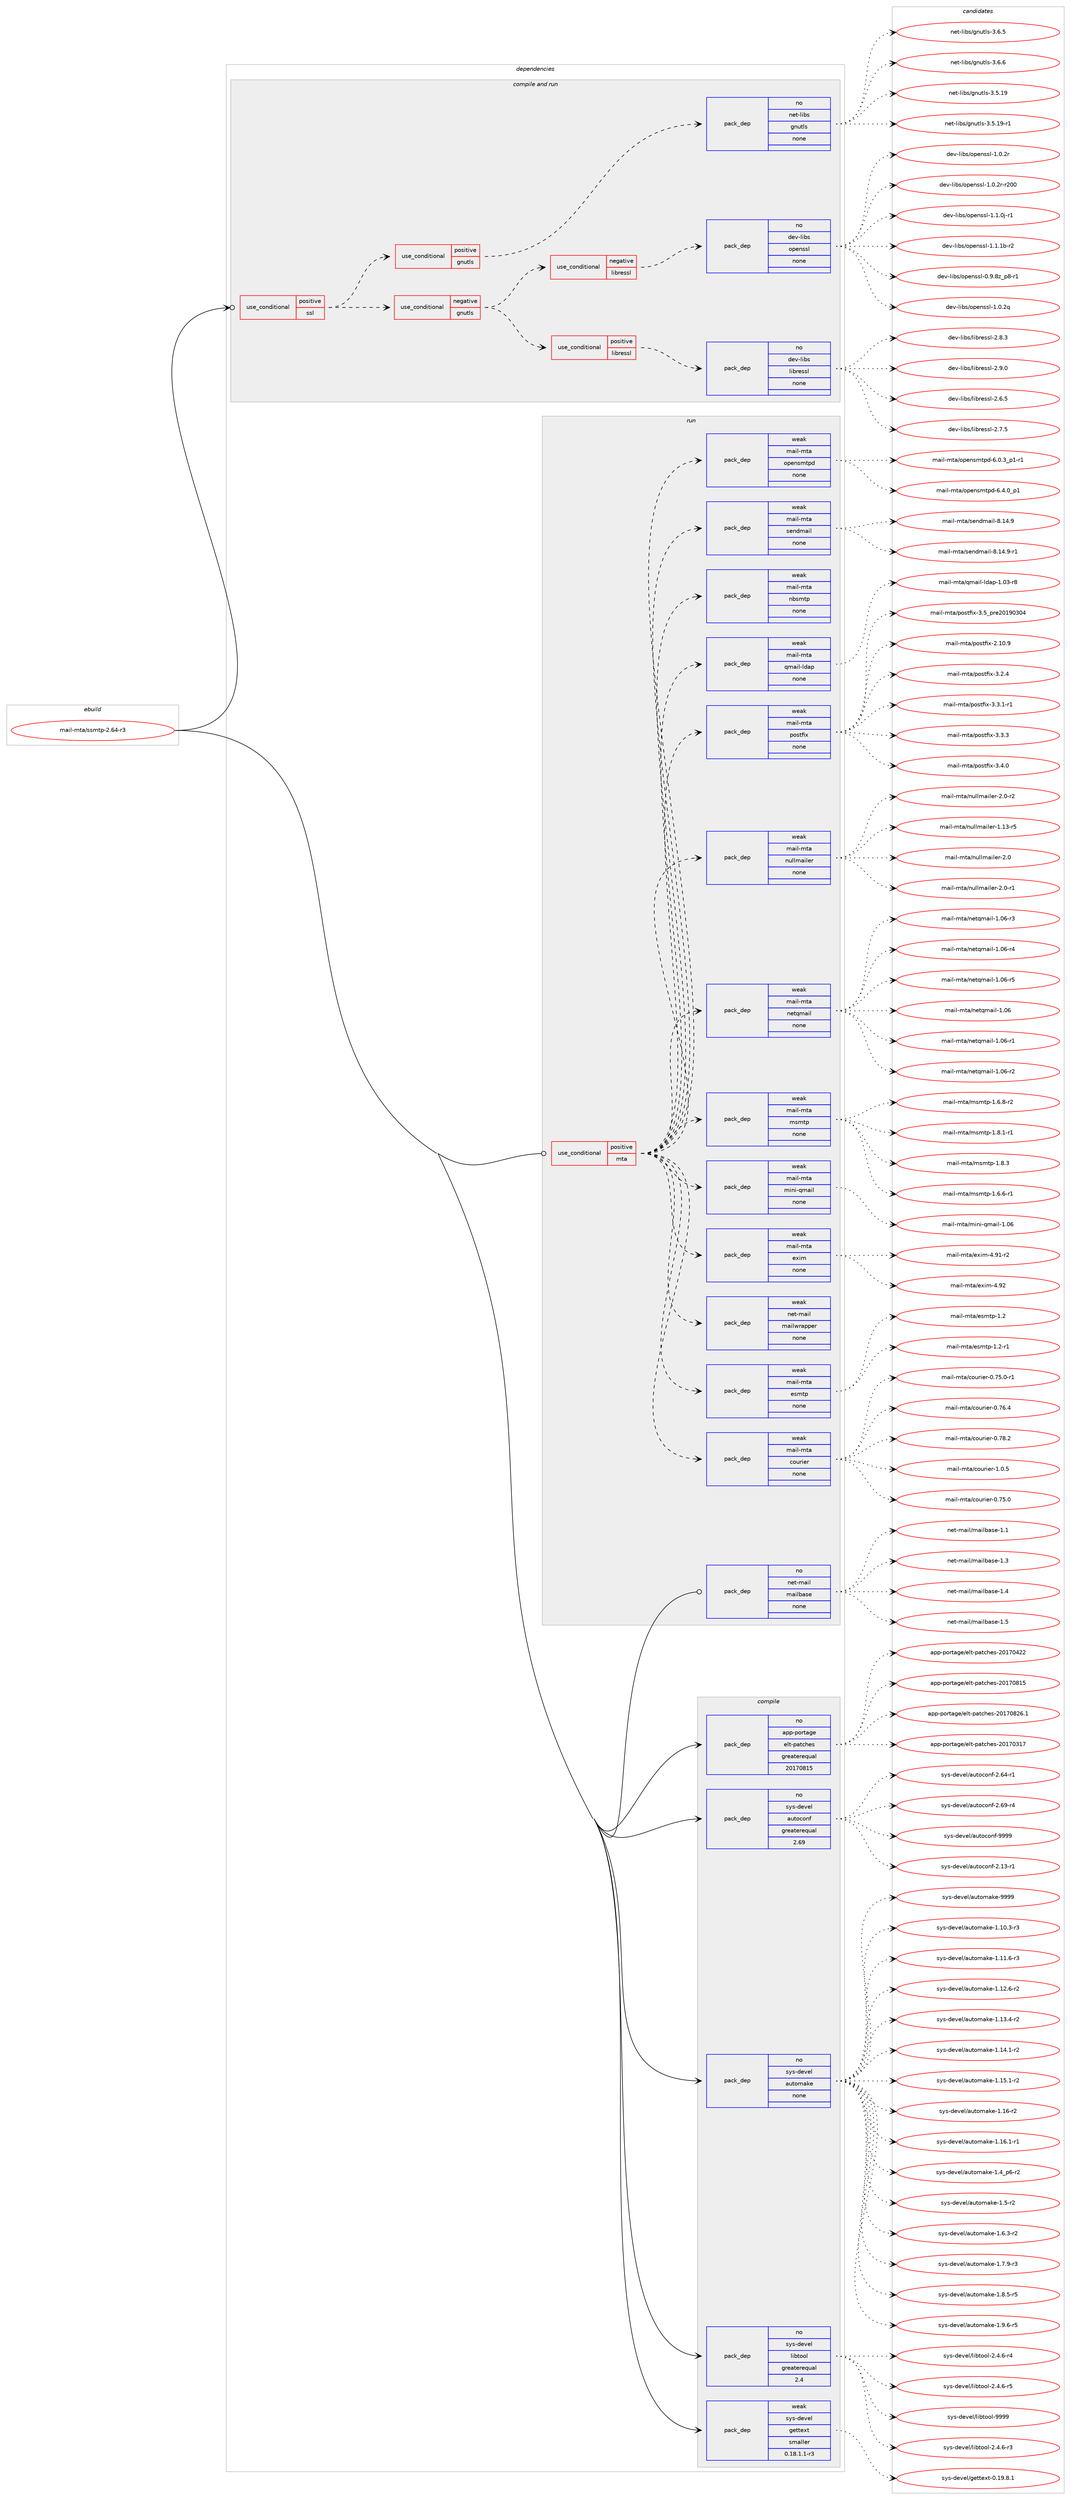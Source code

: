 digraph prolog {

# *************
# Graph options
# *************

newrank=true;
concentrate=true;
compound=true;
graph [rankdir=LR,fontname=Helvetica,fontsize=10,ranksep=1.5];#, ranksep=2.5, nodesep=0.2];
edge  [arrowhead=vee];
node  [fontname=Helvetica,fontsize=10];

# **********
# The ebuild
# **********

subgraph cluster_leftcol {
color=gray;
rank=same;
label=<<i>ebuild</i>>;
id [label="mail-mta/ssmtp-2.64-r3", color=red, width=4, href="../mail-mta/ssmtp-2.64-r3.svg"];
}

# ****************
# The dependencies
# ****************

subgraph cluster_midcol {
color=gray;
label=<<i>dependencies</i>>;
subgraph cluster_compile {
fillcolor="#eeeeee";
style=filled;
label=<<i>compile</i>>;
subgraph pack1141215 {
dependency1597802 [label=<<TABLE BORDER="0" CELLBORDER="1" CELLSPACING="0" CELLPADDING="4" WIDTH="220"><TR><TD ROWSPAN="6" CELLPADDING="30">pack_dep</TD></TR><TR><TD WIDTH="110">no</TD></TR><TR><TD>app-portage</TD></TR><TR><TD>elt-patches</TD></TR><TR><TD>greaterequal</TD></TR><TR><TD>20170815</TD></TR></TABLE>>, shape=none, color=blue];
}
id:e -> dependency1597802:w [weight=20,style="solid",arrowhead="vee"];
subgraph pack1141216 {
dependency1597803 [label=<<TABLE BORDER="0" CELLBORDER="1" CELLSPACING="0" CELLPADDING="4" WIDTH="220"><TR><TD ROWSPAN="6" CELLPADDING="30">pack_dep</TD></TR><TR><TD WIDTH="110">no</TD></TR><TR><TD>sys-devel</TD></TR><TR><TD>autoconf</TD></TR><TR><TD>greaterequal</TD></TR><TR><TD>2.69</TD></TR></TABLE>>, shape=none, color=blue];
}
id:e -> dependency1597803:w [weight=20,style="solid",arrowhead="vee"];
subgraph pack1141217 {
dependency1597804 [label=<<TABLE BORDER="0" CELLBORDER="1" CELLSPACING="0" CELLPADDING="4" WIDTH="220"><TR><TD ROWSPAN="6" CELLPADDING="30">pack_dep</TD></TR><TR><TD WIDTH="110">no</TD></TR><TR><TD>sys-devel</TD></TR><TR><TD>automake</TD></TR><TR><TD>none</TD></TR><TR><TD></TD></TR></TABLE>>, shape=none, color=blue];
}
id:e -> dependency1597804:w [weight=20,style="solid",arrowhead="vee"];
subgraph pack1141218 {
dependency1597805 [label=<<TABLE BORDER="0" CELLBORDER="1" CELLSPACING="0" CELLPADDING="4" WIDTH="220"><TR><TD ROWSPAN="6" CELLPADDING="30">pack_dep</TD></TR><TR><TD WIDTH="110">no</TD></TR><TR><TD>sys-devel</TD></TR><TR><TD>libtool</TD></TR><TR><TD>greaterequal</TD></TR><TR><TD>2.4</TD></TR></TABLE>>, shape=none, color=blue];
}
id:e -> dependency1597805:w [weight=20,style="solid",arrowhead="vee"];
subgraph pack1141219 {
dependency1597806 [label=<<TABLE BORDER="0" CELLBORDER="1" CELLSPACING="0" CELLPADDING="4" WIDTH="220"><TR><TD ROWSPAN="6" CELLPADDING="30">pack_dep</TD></TR><TR><TD WIDTH="110">weak</TD></TR><TR><TD>sys-devel</TD></TR><TR><TD>gettext</TD></TR><TR><TD>smaller</TD></TR><TR><TD>0.18.1.1-r3</TD></TR></TABLE>>, shape=none, color=blue];
}
id:e -> dependency1597806:w [weight=20,style="solid",arrowhead="vee"];
}
subgraph cluster_compileandrun {
fillcolor="#eeeeee";
style=filled;
label=<<i>compile and run</i>>;
subgraph cond431446 {
dependency1597807 [label=<<TABLE BORDER="0" CELLBORDER="1" CELLSPACING="0" CELLPADDING="4"><TR><TD ROWSPAN="3" CELLPADDING="10">use_conditional</TD></TR><TR><TD>positive</TD></TR><TR><TD>ssl</TD></TR></TABLE>>, shape=none, color=red];
subgraph cond431447 {
dependency1597808 [label=<<TABLE BORDER="0" CELLBORDER="1" CELLSPACING="0" CELLPADDING="4"><TR><TD ROWSPAN="3" CELLPADDING="10">use_conditional</TD></TR><TR><TD>positive</TD></TR><TR><TD>gnutls</TD></TR></TABLE>>, shape=none, color=red];
subgraph pack1141220 {
dependency1597809 [label=<<TABLE BORDER="0" CELLBORDER="1" CELLSPACING="0" CELLPADDING="4" WIDTH="220"><TR><TD ROWSPAN="6" CELLPADDING="30">pack_dep</TD></TR><TR><TD WIDTH="110">no</TD></TR><TR><TD>net-libs</TD></TR><TR><TD>gnutls</TD></TR><TR><TD>none</TD></TR><TR><TD></TD></TR></TABLE>>, shape=none, color=blue];
}
dependency1597808:e -> dependency1597809:w [weight=20,style="dashed",arrowhead="vee"];
}
dependency1597807:e -> dependency1597808:w [weight=20,style="dashed",arrowhead="vee"];
subgraph cond431448 {
dependency1597810 [label=<<TABLE BORDER="0" CELLBORDER="1" CELLSPACING="0" CELLPADDING="4"><TR><TD ROWSPAN="3" CELLPADDING="10">use_conditional</TD></TR><TR><TD>negative</TD></TR><TR><TD>gnutls</TD></TR></TABLE>>, shape=none, color=red];
subgraph cond431449 {
dependency1597811 [label=<<TABLE BORDER="0" CELLBORDER="1" CELLSPACING="0" CELLPADDING="4"><TR><TD ROWSPAN="3" CELLPADDING="10">use_conditional</TD></TR><TR><TD>negative</TD></TR><TR><TD>libressl</TD></TR></TABLE>>, shape=none, color=red];
subgraph pack1141221 {
dependency1597812 [label=<<TABLE BORDER="0" CELLBORDER="1" CELLSPACING="0" CELLPADDING="4" WIDTH="220"><TR><TD ROWSPAN="6" CELLPADDING="30">pack_dep</TD></TR><TR><TD WIDTH="110">no</TD></TR><TR><TD>dev-libs</TD></TR><TR><TD>openssl</TD></TR><TR><TD>none</TD></TR><TR><TD></TD></TR></TABLE>>, shape=none, color=blue];
}
dependency1597811:e -> dependency1597812:w [weight=20,style="dashed",arrowhead="vee"];
}
dependency1597810:e -> dependency1597811:w [weight=20,style="dashed",arrowhead="vee"];
subgraph cond431450 {
dependency1597813 [label=<<TABLE BORDER="0" CELLBORDER="1" CELLSPACING="0" CELLPADDING="4"><TR><TD ROWSPAN="3" CELLPADDING="10">use_conditional</TD></TR><TR><TD>positive</TD></TR><TR><TD>libressl</TD></TR></TABLE>>, shape=none, color=red];
subgraph pack1141222 {
dependency1597814 [label=<<TABLE BORDER="0" CELLBORDER="1" CELLSPACING="0" CELLPADDING="4" WIDTH="220"><TR><TD ROWSPAN="6" CELLPADDING="30">pack_dep</TD></TR><TR><TD WIDTH="110">no</TD></TR><TR><TD>dev-libs</TD></TR><TR><TD>libressl</TD></TR><TR><TD>none</TD></TR><TR><TD></TD></TR></TABLE>>, shape=none, color=blue];
}
dependency1597813:e -> dependency1597814:w [weight=20,style="dashed",arrowhead="vee"];
}
dependency1597810:e -> dependency1597813:w [weight=20,style="dashed",arrowhead="vee"];
}
dependency1597807:e -> dependency1597810:w [weight=20,style="dashed",arrowhead="vee"];
}
id:e -> dependency1597807:w [weight=20,style="solid",arrowhead="odotvee"];
}
subgraph cluster_run {
fillcolor="#eeeeee";
style=filled;
label=<<i>run</i>>;
subgraph cond431451 {
dependency1597815 [label=<<TABLE BORDER="0" CELLBORDER="1" CELLSPACING="0" CELLPADDING="4"><TR><TD ROWSPAN="3" CELLPADDING="10">use_conditional</TD></TR><TR><TD>positive</TD></TR><TR><TD>mta</TD></TR></TABLE>>, shape=none, color=red];
subgraph pack1141223 {
dependency1597816 [label=<<TABLE BORDER="0" CELLBORDER="1" CELLSPACING="0" CELLPADDING="4" WIDTH="220"><TR><TD ROWSPAN="6" CELLPADDING="30">pack_dep</TD></TR><TR><TD WIDTH="110">weak</TD></TR><TR><TD>net-mail</TD></TR><TR><TD>mailwrapper</TD></TR><TR><TD>none</TD></TR><TR><TD></TD></TR></TABLE>>, shape=none, color=blue];
}
dependency1597815:e -> dependency1597816:w [weight=20,style="dashed",arrowhead="vee"];
subgraph pack1141224 {
dependency1597817 [label=<<TABLE BORDER="0" CELLBORDER="1" CELLSPACING="0" CELLPADDING="4" WIDTH="220"><TR><TD ROWSPAN="6" CELLPADDING="30">pack_dep</TD></TR><TR><TD WIDTH="110">weak</TD></TR><TR><TD>mail-mta</TD></TR><TR><TD>courier</TD></TR><TR><TD>none</TD></TR><TR><TD></TD></TR></TABLE>>, shape=none, color=blue];
}
dependency1597815:e -> dependency1597817:w [weight=20,style="dashed",arrowhead="vee"];
subgraph pack1141225 {
dependency1597818 [label=<<TABLE BORDER="0" CELLBORDER="1" CELLSPACING="0" CELLPADDING="4" WIDTH="220"><TR><TD ROWSPAN="6" CELLPADDING="30">pack_dep</TD></TR><TR><TD WIDTH="110">weak</TD></TR><TR><TD>mail-mta</TD></TR><TR><TD>esmtp</TD></TR><TR><TD>none</TD></TR><TR><TD></TD></TR></TABLE>>, shape=none, color=blue];
}
dependency1597815:e -> dependency1597818:w [weight=20,style="dashed",arrowhead="vee"];
subgraph pack1141226 {
dependency1597819 [label=<<TABLE BORDER="0" CELLBORDER="1" CELLSPACING="0" CELLPADDING="4" WIDTH="220"><TR><TD ROWSPAN="6" CELLPADDING="30">pack_dep</TD></TR><TR><TD WIDTH="110">weak</TD></TR><TR><TD>mail-mta</TD></TR><TR><TD>exim</TD></TR><TR><TD>none</TD></TR><TR><TD></TD></TR></TABLE>>, shape=none, color=blue];
}
dependency1597815:e -> dependency1597819:w [weight=20,style="dashed",arrowhead="vee"];
subgraph pack1141227 {
dependency1597820 [label=<<TABLE BORDER="0" CELLBORDER="1" CELLSPACING="0" CELLPADDING="4" WIDTH="220"><TR><TD ROWSPAN="6" CELLPADDING="30">pack_dep</TD></TR><TR><TD WIDTH="110">weak</TD></TR><TR><TD>mail-mta</TD></TR><TR><TD>mini-qmail</TD></TR><TR><TD>none</TD></TR><TR><TD></TD></TR></TABLE>>, shape=none, color=blue];
}
dependency1597815:e -> dependency1597820:w [weight=20,style="dashed",arrowhead="vee"];
subgraph pack1141228 {
dependency1597821 [label=<<TABLE BORDER="0" CELLBORDER="1" CELLSPACING="0" CELLPADDING="4" WIDTH="220"><TR><TD ROWSPAN="6" CELLPADDING="30">pack_dep</TD></TR><TR><TD WIDTH="110">weak</TD></TR><TR><TD>mail-mta</TD></TR><TR><TD>msmtp</TD></TR><TR><TD>none</TD></TR><TR><TD></TD></TR></TABLE>>, shape=none, color=blue];
}
dependency1597815:e -> dependency1597821:w [weight=20,style="dashed",arrowhead="vee"];
subgraph pack1141229 {
dependency1597822 [label=<<TABLE BORDER="0" CELLBORDER="1" CELLSPACING="0" CELLPADDING="4" WIDTH="220"><TR><TD ROWSPAN="6" CELLPADDING="30">pack_dep</TD></TR><TR><TD WIDTH="110">weak</TD></TR><TR><TD>mail-mta</TD></TR><TR><TD>nbsmtp</TD></TR><TR><TD>none</TD></TR><TR><TD></TD></TR></TABLE>>, shape=none, color=blue];
}
dependency1597815:e -> dependency1597822:w [weight=20,style="dashed",arrowhead="vee"];
subgraph pack1141230 {
dependency1597823 [label=<<TABLE BORDER="0" CELLBORDER="1" CELLSPACING="0" CELLPADDING="4" WIDTH="220"><TR><TD ROWSPAN="6" CELLPADDING="30">pack_dep</TD></TR><TR><TD WIDTH="110">weak</TD></TR><TR><TD>mail-mta</TD></TR><TR><TD>netqmail</TD></TR><TR><TD>none</TD></TR><TR><TD></TD></TR></TABLE>>, shape=none, color=blue];
}
dependency1597815:e -> dependency1597823:w [weight=20,style="dashed",arrowhead="vee"];
subgraph pack1141231 {
dependency1597824 [label=<<TABLE BORDER="0" CELLBORDER="1" CELLSPACING="0" CELLPADDING="4" WIDTH="220"><TR><TD ROWSPAN="6" CELLPADDING="30">pack_dep</TD></TR><TR><TD WIDTH="110">weak</TD></TR><TR><TD>mail-mta</TD></TR><TR><TD>nullmailer</TD></TR><TR><TD>none</TD></TR><TR><TD></TD></TR></TABLE>>, shape=none, color=blue];
}
dependency1597815:e -> dependency1597824:w [weight=20,style="dashed",arrowhead="vee"];
subgraph pack1141232 {
dependency1597825 [label=<<TABLE BORDER="0" CELLBORDER="1" CELLSPACING="0" CELLPADDING="4" WIDTH="220"><TR><TD ROWSPAN="6" CELLPADDING="30">pack_dep</TD></TR><TR><TD WIDTH="110">weak</TD></TR><TR><TD>mail-mta</TD></TR><TR><TD>postfix</TD></TR><TR><TD>none</TD></TR><TR><TD></TD></TR></TABLE>>, shape=none, color=blue];
}
dependency1597815:e -> dependency1597825:w [weight=20,style="dashed",arrowhead="vee"];
subgraph pack1141233 {
dependency1597826 [label=<<TABLE BORDER="0" CELLBORDER="1" CELLSPACING="0" CELLPADDING="4" WIDTH="220"><TR><TD ROWSPAN="6" CELLPADDING="30">pack_dep</TD></TR><TR><TD WIDTH="110">weak</TD></TR><TR><TD>mail-mta</TD></TR><TR><TD>qmail-ldap</TD></TR><TR><TD>none</TD></TR><TR><TD></TD></TR></TABLE>>, shape=none, color=blue];
}
dependency1597815:e -> dependency1597826:w [weight=20,style="dashed",arrowhead="vee"];
subgraph pack1141234 {
dependency1597827 [label=<<TABLE BORDER="0" CELLBORDER="1" CELLSPACING="0" CELLPADDING="4" WIDTH="220"><TR><TD ROWSPAN="6" CELLPADDING="30">pack_dep</TD></TR><TR><TD WIDTH="110">weak</TD></TR><TR><TD>mail-mta</TD></TR><TR><TD>sendmail</TD></TR><TR><TD>none</TD></TR><TR><TD></TD></TR></TABLE>>, shape=none, color=blue];
}
dependency1597815:e -> dependency1597827:w [weight=20,style="dashed",arrowhead="vee"];
subgraph pack1141235 {
dependency1597828 [label=<<TABLE BORDER="0" CELLBORDER="1" CELLSPACING="0" CELLPADDING="4" WIDTH="220"><TR><TD ROWSPAN="6" CELLPADDING="30">pack_dep</TD></TR><TR><TD WIDTH="110">weak</TD></TR><TR><TD>mail-mta</TD></TR><TR><TD>opensmtpd</TD></TR><TR><TD>none</TD></TR><TR><TD></TD></TR></TABLE>>, shape=none, color=blue];
}
dependency1597815:e -> dependency1597828:w [weight=20,style="dashed",arrowhead="vee"];
}
id:e -> dependency1597815:w [weight=20,style="solid",arrowhead="odot"];
subgraph pack1141236 {
dependency1597829 [label=<<TABLE BORDER="0" CELLBORDER="1" CELLSPACING="0" CELLPADDING="4" WIDTH="220"><TR><TD ROWSPAN="6" CELLPADDING="30">pack_dep</TD></TR><TR><TD WIDTH="110">no</TD></TR><TR><TD>net-mail</TD></TR><TR><TD>mailbase</TD></TR><TR><TD>none</TD></TR><TR><TD></TD></TR></TABLE>>, shape=none, color=blue];
}
id:e -> dependency1597829:w [weight=20,style="solid",arrowhead="odot"];
}
}

# **************
# The candidates
# **************

subgraph cluster_choices {
rank=same;
color=gray;
label=<<i>candidates</i>>;

subgraph choice1141215 {
color=black;
nodesep=1;
choice97112112451121111141169710310147101108116451129711699104101115455048495548514955 [label="app-portage/elt-patches-20170317", color=red, width=4,href="../app-portage/elt-patches-20170317.svg"];
choice97112112451121111141169710310147101108116451129711699104101115455048495548525050 [label="app-portage/elt-patches-20170422", color=red, width=4,href="../app-portage/elt-patches-20170422.svg"];
choice97112112451121111141169710310147101108116451129711699104101115455048495548564953 [label="app-portage/elt-patches-20170815", color=red, width=4,href="../app-portage/elt-patches-20170815.svg"];
choice971121124511211111411697103101471011081164511297116991041011154550484955485650544649 [label="app-portage/elt-patches-20170826.1", color=red, width=4,href="../app-portage/elt-patches-20170826.1.svg"];
dependency1597802:e -> choice97112112451121111141169710310147101108116451129711699104101115455048495548514955:w [style=dotted,weight="100"];
dependency1597802:e -> choice97112112451121111141169710310147101108116451129711699104101115455048495548525050:w [style=dotted,weight="100"];
dependency1597802:e -> choice97112112451121111141169710310147101108116451129711699104101115455048495548564953:w [style=dotted,weight="100"];
dependency1597802:e -> choice971121124511211111411697103101471011081164511297116991041011154550484955485650544649:w [style=dotted,weight="100"];
}
subgraph choice1141216 {
color=black;
nodesep=1;
choice1151211154510010111810110847971171161119911111010245504649514511449 [label="sys-devel/autoconf-2.13-r1", color=red, width=4,href="../sys-devel/autoconf-2.13-r1.svg"];
choice1151211154510010111810110847971171161119911111010245504654524511449 [label="sys-devel/autoconf-2.64-r1", color=red, width=4,href="../sys-devel/autoconf-2.64-r1.svg"];
choice1151211154510010111810110847971171161119911111010245504654574511452 [label="sys-devel/autoconf-2.69-r4", color=red, width=4,href="../sys-devel/autoconf-2.69-r4.svg"];
choice115121115451001011181011084797117116111991111101024557575757 [label="sys-devel/autoconf-9999", color=red, width=4,href="../sys-devel/autoconf-9999.svg"];
dependency1597803:e -> choice1151211154510010111810110847971171161119911111010245504649514511449:w [style=dotted,weight="100"];
dependency1597803:e -> choice1151211154510010111810110847971171161119911111010245504654524511449:w [style=dotted,weight="100"];
dependency1597803:e -> choice1151211154510010111810110847971171161119911111010245504654574511452:w [style=dotted,weight="100"];
dependency1597803:e -> choice115121115451001011181011084797117116111991111101024557575757:w [style=dotted,weight="100"];
}
subgraph choice1141217 {
color=black;
nodesep=1;
choice11512111545100101118101108479711711611110997107101454946494846514511451 [label="sys-devel/automake-1.10.3-r3", color=red, width=4,href="../sys-devel/automake-1.10.3-r3.svg"];
choice11512111545100101118101108479711711611110997107101454946494946544511451 [label="sys-devel/automake-1.11.6-r3", color=red, width=4,href="../sys-devel/automake-1.11.6-r3.svg"];
choice11512111545100101118101108479711711611110997107101454946495046544511450 [label="sys-devel/automake-1.12.6-r2", color=red, width=4,href="../sys-devel/automake-1.12.6-r2.svg"];
choice11512111545100101118101108479711711611110997107101454946495146524511450 [label="sys-devel/automake-1.13.4-r2", color=red, width=4,href="../sys-devel/automake-1.13.4-r2.svg"];
choice11512111545100101118101108479711711611110997107101454946495246494511450 [label="sys-devel/automake-1.14.1-r2", color=red, width=4,href="../sys-devel/automake-1.14.1-r2.svg"];
choice11512111545100101118101108479711711611110997107101454946495346494511450 [label="sys-devel/automake-1.15.1-r2", color=red, width=4,href="../sys-devel/automake-1.15.1-r2.svg"];
choice1151211154510010111810110847971171161111099710710145494649544511450 [label="sys-devel/automake-1.16-r2", color=red, width=4,href="../sys-devel/automake-1.16-r2.svg"];
choice11512111545100101118101108479711711611110997107101454946495446494511449 [label="sys-devel/automake-1.16.1-r1", color=red, width=4,href="../sys-devel/automake-1.16.1-r1.svg"];
choice115121115451001011181011084797117116111109971071014549465295112544511450 [label="sys-devel/automake-1.4_p6-r2", color=red, width=4,href="../sys-devel/automake-1.4_p6-r2.svg"];
choice11512111545100101118101108479711711611110997107101454946534511450 [label="sys-devel/automake-1.5-r2", color=red, width=4,href="../sys-devel/automake-1.5-r2.svg"];
choice115121115451001011181011084797117116111109971071014549465446514511450 [label="sys-devel/automake-1.6.3-r2", color=red, width=4,href="../sys-devel/automake-1.6.3-r2.svg"];
choice115121115451001011181011084797117116111109971071014549465546574511451 [label="sys-devel/automake-1.7.9-r3", color=red, width=4,href="../sys-devel/automake-1.7.9-r3.svg"];
choice115121115451001011181011084797117116111109971071014549465646534511453 [label="sys-devel/automake-1.8.5-r5", color=red, width=4,href="../sys-devel/automake-1.8.5-r5.svg"];
choice115121115451001011181011084797117116111109971071014549465746544511453 [label="sys-devel/automake-1.9.6-r5", color=red, width=4,href="../sys-devel/automake-1.9.6-r5.svg"];
choice115121115451001011181011084797117116111109971071014557575757 [label="sys-devel/automake-9999", color=red, width=4,href="../sys-devel/automake-9999.svg"];
dependency1597804:e -> choice11512111545100101118101108479711711611110997107101454946494846514511451:w [style=dotted,weight="100"];
dependency1597804:e -> choice11512111545100101118101108479711711611110997107101454946494946544511451:w [style=dotted,weight="100"];
dependency1597804:e -> choice11512111545100101118101108479711711611110997107101454946495046544511450:w [style=dotted,weight="100"];
dependency1597804:e -> choice11512111545100101118101108479711711611110997107101454946495146524511450:w [style=dotted,weight="100"];
dependency1597804:e -> choice11512111545100101118101108479711711611110997107101454946495246494511450:w [style=dotted,weight="100"];
dependency1597804:e -> choice11512111545100101118101108479711711611110997107101454946495346494511450:w [style=dotted,weight="100"];
dependency1597804:e -> choice1151211154510010111810110847971171161111099710710145494649544511450:w [style=dotted,weight="100"];
dependency1597804:e -> choice11512111545100101118101108479711711611110997107101454946495446494511449:w [style=dotted,weight="100"];
dependency1597804:e -> choice115121115451001011181011084797117116111109971071014549465295112544511450:w [style=dotted,weight="100"];
dependency1597804:e -> choice11512111545100101118101108479711711611110997107101454946534511450:w [style=dotted,weight="100"];
dependency1597804:e -> choice115121115451001011181011084797117116111109971071014549465446514511450:w [style=dotted,weight="100"];
dependency1597804:e -> choice115121115451001011181011084797117116111109971071014549465546574511451:w [style=dotted,weight="100"];
dependency1597804:e -> choice115121115451001011181011084797117116111109971071014549465646534511453:w [style=dotted,weight="100"];
dependency1597804:e -> choice115121115451001011181011084797117116111109971071014549465746544511453:w [style=dotted,weight="100"];
dependency1597804:e -> choice115121115451001011181011084797117116111109971071014557575757:w [style=dotted,weight="100"];
}
subgraph choice1141218 {
color=black;
nodesep=1;
choice1151211154510010111810110847108105981161111111084550465246544511451 [label="sys-devel/libtool-2.4.6-r3", color=red, width=4,href="../sys-devel/libtool-2.4.6-r3.svg"];
choice1151211154510010111810110847108105981161111111084550465246544511452 [label="sys-devel/libtool-2.4.6-r4", color=red, width=4,href="../sys-devel/libtool-2.4.6-r4.svg"];
choice1151211154510010111810110847108105981161111111084550465246544511453 [label="sys-devel/libtool-2.4.6-r5", color=red, width=4,href="../sys-devel/libtool-2.4.6-r5.svg"];
choice1151211154510010111810110847108105981161111111084557575757 [label="sys-devel/libtool-9999", color=red, width=4,href="../sys-devel/libtool-9999.svg"];
dependency1597805:e -> choice1151211154510010111810110847108105981161111111084550465246544511451:w [style=dotted,weight="100"];
dependency1597805:e -> choice1151211154510010111810110847108105981161111111084550465246544511452:w [style=dotted,weight="100"];
dependency1597805:e -> choice1151211154510010111810110847108105981161111111084550465246544511453:w [style=dotted,weight="100"];
dependency1597805:e -> choice1151211154510010111810110847108105981161111111084557575757:w [style=dotted,weight="100"];
}
subgraph choice1141219 {
color=black;
nodesep=1;
choice1151211154510010111810110847103101116116101120116454846495746564649 [label="sys-devel/gettext-0.19.8.1", color=red, width=4,href="../sys-devel/gettext-0.19.8.1.svg"];
dependency1597806:e -> choice1151211154510010111810110847103101116116101120116454846495746564649:w [style=dotted,weight="100"];
}
subgraph choice1141220 {
color=black;
nodesep=1;
choice11010111645108105981154710311011711610811545514653464957 [label="net-libs/gnutls-3.5.19", color=red, width=4,href="../net-libs/gnutls-3.5.19.svg"];
choice110101116451081059811547103110117116108115455146534649574511449 [label="net-libs/gnutls-3.5.19-r1", color=red, width=4,href="../net-libs/gnutls-3.5.19-r1.svg"];
choice110101116451081059811547103110117116108115455146544653 [label="net-libs/gnutls-3.6.5", color=red, width=4,href="../net-libs/gnutls-3.6.5.svg"];
choice110101116451081059811547103110117116108115455146544654 [label="net-libs/gnutls-3.6.6", color=red, width=4,href="../net-libs/gnutls-3.6.6.svg"];
dependency1597809:e -> choice11010111645108105981154710311011711610811545514653464957:w [style=dotted,weight="100"];
dependency1597809:e -> choice110101116451081059811547103110117116108115455146534649574511449:w [style=dotted,weight="100"];
dependency1597809:e -> choice110101116451081059811547103110117116108115455146544653:w [style=dotted,weight="100"];
dependency1597809:e -> choice110101116451081059811547103110117116108115455146544654:w [style=dotted,weight="100"];
}
subgraph choice1141221 {
color=black;
nodesep=1;
choice10010111845108105981154711111210111011511510845484657465612295112564511449 [label="dev-libs/openssl-0.9.8z_p8-r1", color=red, width=4,href="../dev-libs/openssl-0.9.8z_p8-r1.svg"];
choice100101118451081059811547111112101110115115108454946484650113 [label="dev-libs/openssl-1.0.2q", color=red, width=4,href="../dev-libs/openssl-1.0.2q.svg"];
choice100101118451081059811547111112101110115115108454946484650114 [label="dev-libs/openssl-1.0.2r", color=red, width=4,href="../dev-libs/openssl-1.0.2r.svg"];
choice10010111845108105981154711111210111011511510845494648465011445114504848 [label="dev-libs/openssl-1.0.2r-r200", color=red, width=4,href="../dev-libs/openssl-1.0.2r-r200.svg"];
choice1001011184510810598115471111121011101151151084549464946481064511449 [label="dev-libs/openssl-1.1.0j-r1", color=red, width=4,href="../dev-libs/openssl-1.1.0j-r1.svg"];
choice100101118451081059811547111112101110115115108454946494649984511450 [label="dev-libs/openssl-1.1.1b-r2", color=red, width=4,href="../dev-libs/openssl-1.1.1b-r2.svg"];
dependency1597812:e -> choice10010111845108105981154711111210111011511510845484657465612295112564511449:w [style=dotted,weight="100"];
dependency1597812:e -> choice100101118451081059811547111112101110115115108454946484650113:w [style=dotted,weight="100"];
dependency1597812:e -> choice100101118451081059811547111112101110115115108454946484650114:w [style=dotted,weight="100"];
dependency1597812:e -> choice10010111845108105981154711111210111011511510845494648465011445114504848:w [style=dotted,weight="100"];
dependency1597812:e -> choice1001011184510810598115471111121011101151151084549464946481064511449:w [style=dotted,weight="100"];
dependency1597812:e -> choice100101118451081059811547111112101110115115108454946494649984511450:w [style=dotted,weight="100"];
}
subgraph choice1141222 {
color=black;
nodesep=1;
choice10010111845108105981154710810598114101115115108455046544653 [label="dev-libs/libressl-2.6.5", color=red, width=4,href="../dev-libs/libressl-2.6.5.svg"];
choice10010111845108105981154710810598114101115115108455046554653 [label="dev-libs/libressl-2.7.5", color=red, width=4,href="../dev-libs/libressl-2.7.5.svg"];
choice10010111845108105981154710810598114101115115108455046564651 [label="dev-libs/libressl-2.8.3", color=red, width=4,href="../dev-libs/libressl-2.8.3.svg"];
choice10010111845108105981154710810598114101115115108455046574648 [label="dev-libs/libressl-2.9.0", color=red, width=4,href="../dev-libs/libressl-2.9.0.svg"];
dependency1597814:e -> choice10010111845108105981154710810598114101115115108455046544653:w [style=dotted,weight="100"];
dependency1597814:e -> choice10010111845108105981154710810598114101115115108455046554653:w [style=dotted,weight="100"];
dependency1597814:e -> choice10010111845108105981154710810598114101115115108455046564651:w [style=dotted,weight="100"];
dependency1597814:e -> choice10010111845108105981154710810598114101115115108455046574648:w [style=dotted,weight="100"];
}
subgraph choice1141223 {
color=black;
nodesep=1;
}
subgraph choice1141224 {
color=black;
nodesep=1;
choice109971051084510911697479911111711410510111445484655534648 [label="mail-mta/courier-0.75.0", color=red, width=4,href="../mail-mta/courier-0.75.0.svg"];
choice1099710510845109116974799111117114105101114454846555346484511449 [label="mail-mta/courier-0.75.0-r1", color=red, width=4,href="../mail-mta/courier-0.75.0-r1.svg"];
choice109971051084510911697479911111711410510111445484655544652 [label="mail-mta/courier-0.76.4", color=red, width=4,href="../mail-mta/courier-0.76.4.svg"];
choice109971051084510911697479911111711410510111445484655564650 [label="mail-mta/courier-0.78.2", color=red, width=4,href="../mail-mta/courier-0.78.2.svg"];
choice1099710510845109116974799111117114105101114454946484653 [label="mail-mta/courier-1.0.5", color=red, width=4,href="../mail-mta/courier-1.0.5.svg"];
dependency1597817:e -> choice109971051084510911697479911111711410510111445484655534648:w [style=dotted,weight="100"];
dependency1597817:e -> choice1099710510845109116974799111117114105101114454846555346484511449:w [style=dotted,weight="100"];
dependency1597817:e -> choice109971051084510911697479911111711410510111445484655544652:w [style=dotted,weight="100"];
dependency1597817:e -> choice109971051084510911697479911111711410510111445484655564650:w [style=dotted,weight="100"];
dependency1597817:e -> choice1099710510845109116974799111117114105101114454946484653:w [style=dotted,weight="100"];
}
subgraph choice1141225 {
color=black;
nodesep=1;
choice1099710510845109116974710111510911611245494650 [label="mail-mta/esmtp-1.2", color=red, width=4,href="../mail-mta/esmtp-1.2.svg"];
choice10997105108451091169747101115109116112454946504511449 [label="mail-mta/esmtp-1.2-r1", color=red, width=4,href="../mail-mta/esmtp-1.2-r1.svg"];
dependency1597818:e -> choice1099710510845109116974710111510911611245494650:w [style=dotted,weight="100"];
dependency1597818:e -> choice10997105108451091169747101115109116112454946504511449:w [style=dotted,weight="100"];
}
subgraph choice1141226 {
color=black;
nodesep=1;
choice1099710510845109116974710112010510945524657494511450 [label="mail-mta/exim-4.91-r2", color=red, width=4,href="../mail-mta/exim-4.91-r2.svg"];
choice109971051084510911697471011201051094552465750 [label="mail-mta/exim-4.92", color=red, width=4,href="../mail-mta/exim-4.92.svg"];
dependency1597819:e -> choice1099710510845109116974710112010510945524657494511450:w [style=dotted,weight="100"];
dependency1597819:e -> choice109971051084510911697471011201051094552465750:w [style=dotted,weight="100"];
}
subgraph choice1141227 {
color=black;
nodesep=1;
choice1099710510845109116974710910511010545113109971051084549464854 [label="mail-mta/mini-qmail-1.06", color=red, width=4,href="../mail-mta/mini-qmail-1.06.svg"];
dependency1597820:e -> choice1099710510845109116974710910511010545113109971051084549464854:w [style=dotted,weight="100"];
}
subgraph choice1141228 {
color=black;
nodesep=1;
choice109971051084510911697471091151091161124549465446544511449 [label="mail-mta/msmtp-1.6.6-r1", color=red, width=4,href="../mail-mta/msmtp-1.6.6-r1.svg"];
choice109971051084510911697471091151091161124549465446564511450 [label="mail-mta/msmtp-1.6.8-r2", color=red, width=4,href="../mail-mta/msmtp-1.6.8-r2.svg"];
choice109971051084510911697471091151091161124549465646494511449 [label="mail-mta/msmtp-1.8.1-r1", color=red, width=4,href="../mail-mta/msmtp-1.8.1-r1.svg"];
choice10997105108451091169747109115109116112454946564651 [label="mail-mta/msmtp-1.8.3", color=red, width=4,href="../mail-mta/msmtp-1.8.3.svg"];
dependency1597821:e -> choice109971051084510911697471091151091161124549465446544511449:w [style=dotted,weight="100"];
dependency1597821:e -> choice109971051084510911697471091151091161124549465446564511450:w [style=dotted,weight="100"];
dependency1597821:e -> choice109971051084510911697471091151091161124549465646494511449:w [style=dotted,weight="100"];
dependency1597821:e -> choice10997105108451091169747109115109116112454946564651:w [style=dotted,weight="100"];
}
subgraph choice1141229 {
color=black;
nodesep=1;
}
subgraph choice1141230 {
color=black;
nodesep=1;
choice10997105108451091169747110101116113109971051084549464854 [label="mail-mta/netqmail-1.06", color=red, width=4,href="../mail-mta/netqmail-1.06.svg"];
choice109971051084510911697471101011161131099710510845494648544511449 [label="mail-mta/netqmail-1.06-r1", color=red, width=4,href="../mail-mta/netqmail-1.06-r1.svg"];
choice109971051084510911697471101011161131099710510845494648544511450 [label="mail-mta/netqmail-1.06-r2", color=red, width=4,href="../mail-mta/netqmail-1.06-r2.svg"];
choice109971051084510911697471101011161131099710510845494648544511451 [label="mail-mta/netqmail-1.06-r3", color=red, width=4,href="../mail-mta/netqmail-1.06-r3.svg"];
choice109971051084510911697471101011161131099710510845494648544511452 [label="mail-mta/netqmail-1.06-r4", color=red, width=4,href="../mail-mta/netqmail-1.06-r4.svg"];
choice109971051084510911697471101011161131099710510845494648544511453 [label="mail-mta/netqmail-1.06-r5", color=red, width=4,href="../mail-mta/netqmail-1.06-r5.svg"];
dependency1597823:e -> choice10997105108451091169747110101116113109971051084549464854:w [style=dotted,weight="100"];
dependency1597823:e -> choice109971051084510911697471101011161131099710510845494648544511449:w [style=dotted,weight="100"];
dependency1597823:e -> choice109971051084510911697471101011161131099710510845494648544511450:w [style=dotted,weight="100"];
dependency1597823:e -> choice109971051084510911697471101011161131099710510845494648544511451:w [style=dotted,weight="100"];
dependency1597823:e -> choice109971051084510911697471101011161131099710510845494648544511452:w [style=dotted,weight="100"];
dependency1597823:e -> choice109971051084510911697471101011161131099710510845494648544511453:w [style=dotted,weight="100"];
}
subgraph choice1141231 {
color=black;
nodesep=1;
choice109971051084510911697471101171081081099710510810111445494649514511453 [label="mail-mta/nullmailer-1.13-r5", color=red, width=4,href="../mail-mta/nullmailer-1.13-r5.svg"];
choice109971051084510911697471101171081081099710510810111445504648 [label="mail-mta/nullmailer-2.0", color=red, width=4,href="../mail-mta/nullmailer-2.0.svg"];
choice1099710510845109116974711011710810810997105108101114455046484511449 [label="mail-mta/nullmailer-2.0-r1", color=red, width=4,href="../mail-mta/nullmailer-2.0-r1.svg"];
choice1099710510845109116974711011710810810997105108101114455046484511450 [label="mail-mta/nullmailer-2.0-r2", color=red, width=4,href="../mail-mta/nullmailer-2.0-r2.svg"];
dependency1597824:e -> choice109971051084510911697471101171081081099710510810111445494649514511453:w [style=dotted,weight="100"];
dependency1597824:e -> choice109971051084510911697471101171081081099710510810111445504648:w [style=dotted,weight="100"];
dependency1597824:e -> choice1099710510845109116974711011710810810997105108101114455046484511449:w [style=dotted,weight="100"];
dependency1597824:e -> choice1099710510845109116974711011710810810997105108101114455046484511450:w [style=dotted,weight="100"];
}
subgraph choice1141232 {
color=black;
nodesep=1;
choice1099710510845109116974711211111511610210512045504649484657 [label="mail-mta/postfix-2.10.9", color=red, width=4,href="../mail-mta/postfix-2.10.9.svg"];
choice10997105108451091169747112111115116102105120455146504652 [label="mail-mta/postfix-3.2.4", color=red, width=4,href="../mail-mta/postfix-3.2.4.svg"];
choice109971051084510911697471121111151161021051204551465146494511449 [label="mail-mta/postfix-3.3.1-r1", color=red, width=4,href="../mail-mta/postfix-3.3.1-r1.svg"];
choice10997105108451091169747112111115116102105120455146514651 [label="mail-mta/postfix-3.3.3", color=red, width=4,href="../mail-mta/postfix-3.3.3.svg"];
choice10997105108451091169747112111115116102105120455146524648 [label="mail-mta/postfix-3.4.0", color=red, width=4,href="../mail-mta/postfix-3.4.0.svg"];
choice1099710510845109116974711211111511610210512045514653951121141015048495748514852 [label="mail-mta/postfix-3.5_pre20190304", color=red, width=4,href="../mail-mta/postfix-3.5_pre20190304.svg"];
dependency1597825:e -> choice1099710510845109116974711211111511610210512045504649484657:w [style=dotted,weight="100"];
dependency1597825:e -> choice10997105108451091169747112111115116102105120455146504652:w [style=dotted,weight="100"];
dependency1597825:e -> choice109971051084510911697471121111151161021051204551465146494511449:w [style=dotted,weight="100"];
dependency1597825:e -> choice10997105108451091169747112111115116102105120455146514651:w [style=dotted,weight="100"];
dependency1597825:e -> choice10997105108451091169747112111115116102105120455146524648:w [style=dotted,weight="100"];
dependency1597825:e -> choice1099710510845109116974711211111511610210512045514653951121141015048495748514852:w [style=dotted,weight="100"];
}
subgraph choice1141233 {
color=black;
nodesep=1;
choice1099710510845109116974711310997105108451081009711245494648514511456 [label="mail-mta/qmail-ldap-1.03-r8", color=red, width=4,href="../mail-mta/qmail-ldap-1.03-r8.svg"];
dependency1597826:e -> choice1099710510845109116974711310997105108451081009711245494648514511456:w [style=dotted,weight="100"];
}
subgraph choice1141234 {
color=black;
nodesep=1;
choice109971051084510911697471151011101001099710510845564649524657 [label="mail-mta/sendmail-8.14.9", color=red, width=4,href="../mail-mta/sendmail-8.14.9.svg"];
choice1099710510845109116974711510111010010997105108455646495246574511449 [label="mail-mta/sendmail-8.14.9-r1", color=red, width=4,href="../mail-mta/sendmail-8.14.9-r1.svg"];
dependency1597827:e -> choice109971051084510911697471151011101001099710510845564649524657:w [style=dotted,weight="100"];
dependency1597827:e -> choice1099710510845109116974711510111010010997105108455646495246574511449:w [style=dotted,weight="100"];
}
subgraph choice1141235 {
color=black;
nodesep=1;
choice1099710510845109116974711111210111011510911611210045544648465195112494511449 [label="mail-mta/opensmtpd-6.0.3_p1-r1", color=red, width=4,href="../mail-mta/opensmtpd-6.0.3_p1-r1.svg"];
choice109971051084510911697471111121011101151091161121004554465246489511249 [label="mail-mta/opensmtpd-6.4.0_p1", color=red, width=4,href="../mail-mta/opensmtpd-6.4.0_p1.svg"];
dependency1597828:e -> choice1099710510845109116974711111210111011510911611210045544648465195112494511449:w [style=dotted,weight="100"];
dependency1597828:e -> choice109971051084510911697471111121011101151091161121004554465246489511249:w [style=dotted,weight="100"];
}
subgraph choice1141236 {
color=black;
nodesep=1;
choice11010111645109971051084710997105108989711510145494649 [label="net-mail/mailbase-1.1", color=red, width=4,href="../net-mail/mailbase-1.1.svg"];
choice11010111645109971051084710997105108989711510145494651 [label="net-mail/mailbase-1.3", color=red, width=4,href="../net-mail/mailbase-1.3.svg"];
choice11010111645109971051084710997105108989711510145494652 [label="net-mail/mailbase-1.4", color=red, width=4,href="../net-mail/mailbase-1.4.svg"];
choice11010111645109971051084710997105108989711510145494653 [label="net-mail/mailbase-1.5", color=red, width=4,href="../net-mail/mailbase-1.5.svg"];
dependency1597829:e -> choice11010111645109971051084710997105108989711510145494649:w [style=dotted,weight="100"];
dependency1597829:e -> choice11010111645109971051084710997105108989711510145494651:w [style=dotted,weight="100"];
dependency1597829:e -> choice11010111645109971051084710997105108989711510145494652:w [style=dotted,weight="100"];
dependency1597829:e -> choice11010111645109971051084710997105108989711510145494653:w [style=dotted,weight="100"];
}
}

}
